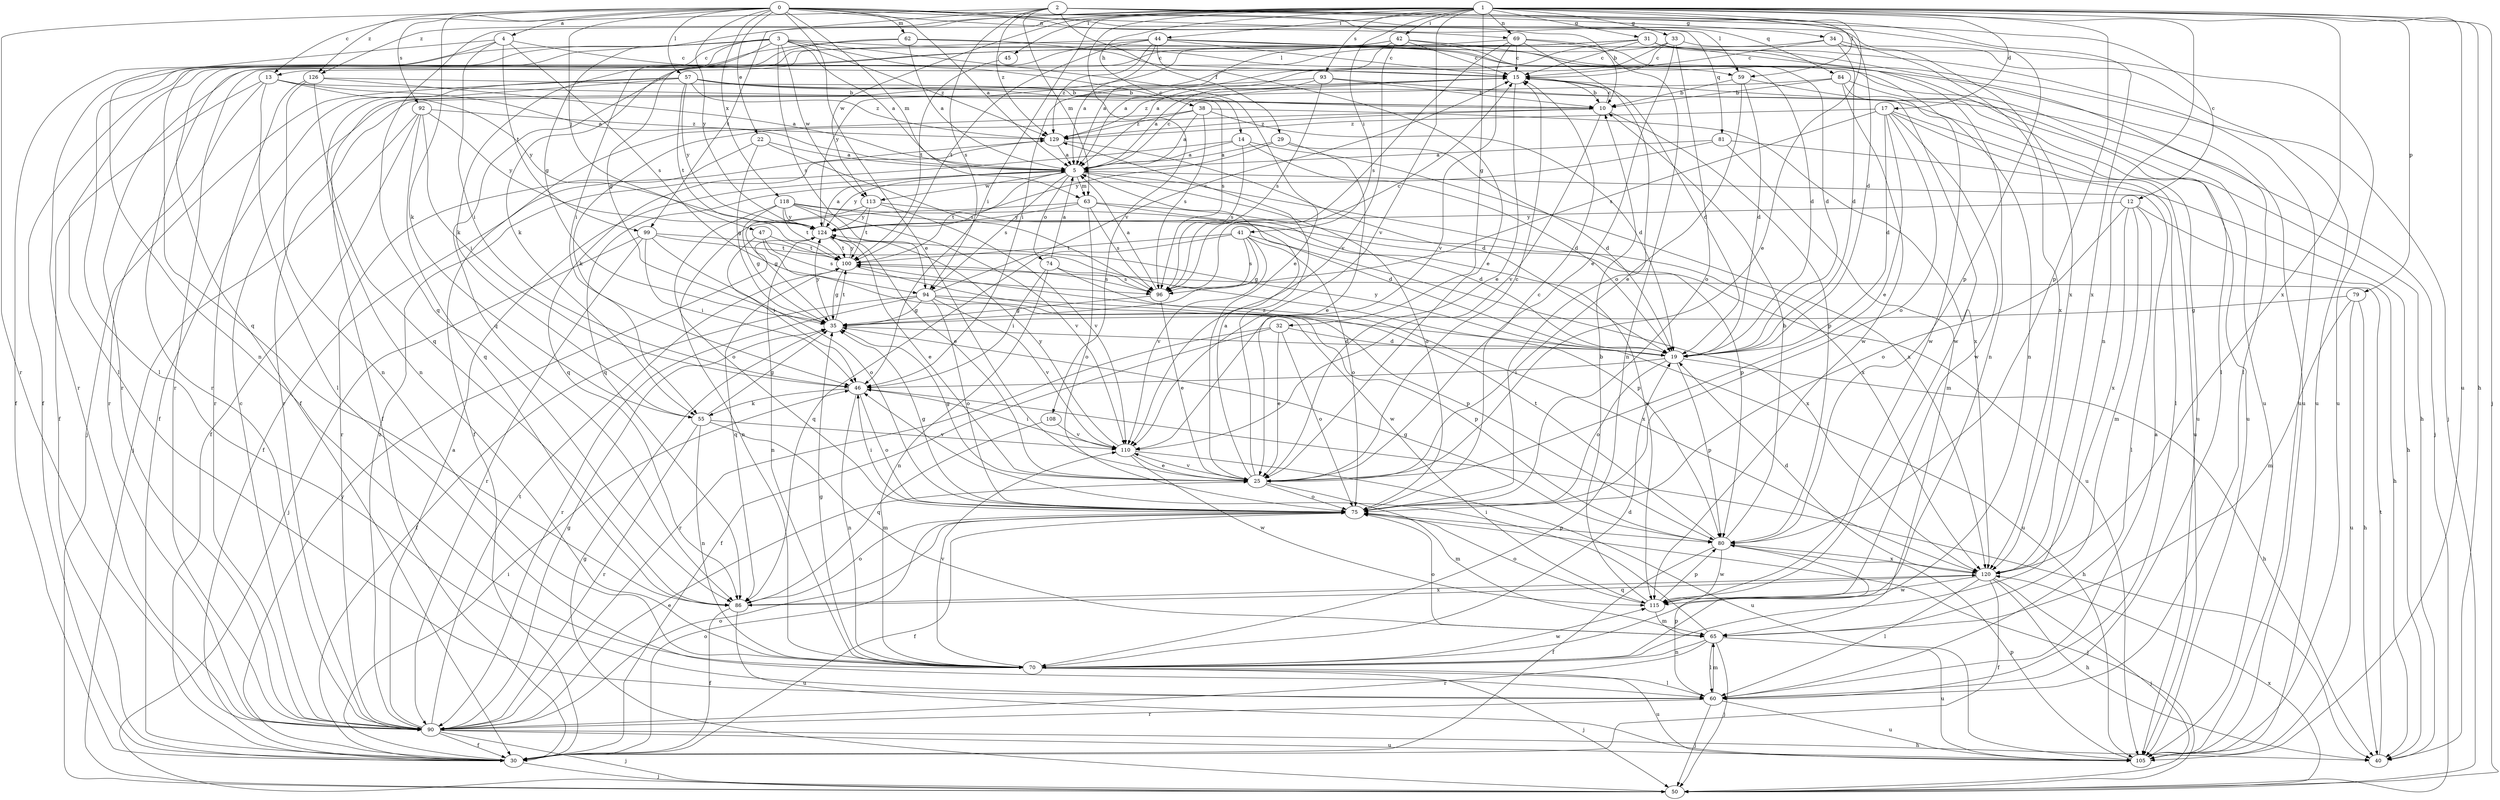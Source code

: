 strict digraph  {
0;
1;
2;
3;
4;
5;
10;
12;
13;
14;
15;
17;
19;
22;
25;
29;
30;
31;
32;
33;
34;
35;
38;
40;
41;
42;
44;
45;
46;
47;
50;
55;
57;
59;
60;
62;
63;
65;
69;
70;
74;
75;
79;
80;
81;
84;
86;
90;
92;
93;
94;
96;
99;
100;
105;
108;
110;
113;
115;
118;
120;
124;
126;
129;
0 -> 4  [label=a];
0 -> 5  [label=a];
0 -> 10  [label=b];
0 -> 22  [label=e];
0 -> 25  [label=e];
0 -> 47  [label=j];
0 -> 55  [label=k];
0 -> 57  [label=l];
0 -> 59  [label=l];
0 -> 62  [label=m];
0 -> 63  [label=m];
0 -> 69  [label=n];
0 -> 81  [label=q];
0 -> 84  [label=q];
0 -> 90  [label=r];
0 -> 92  [label=s];
0 -> 118  [label=x];
0 -> 120  [label=x];
0 -> 124  [label=y];
0 -> 126  [label=z];
1 -> 17  [label=d];
1 -> 25  [label=e];
1 -> 31  [label=g];
1 -> 32  [label=g];
1 -> 33  [label=g];
1 -> 38  [label=h];
1 -> 40  [label=h];
1 -> 41  [label=i];
1 -> 42  [label=i];
1 -> 44  [label=i];
1 -> 45  [label=i];
1 -> 46  [label=i];
1 -> 50  [label=j];
1 -> 59  [label=l];
1 -> 69  [label=n];
1 -> 70  [label=n];
1 -> 79  [label=p];
1 -> 80  [label=p];
1 -> 86  [label=q];
1 -> 93  [label=s];
1 -> 99  [label=t];
1 -> 105  [label=u];
1 -> 108  [label=v];
1 -> 110  [label=v];
1 -> 113  [label=w];
1 -> 120  [label=x];
1 -> 126  [label=z];
2 -> 12  [label=c];
2 -> 13  [label=c];
2 -> 19  [label=d];
2 -> 29  [label=f];
2 -> 34  [label=g];
2 -> 35  [label=g];
2 -> 63  [label=m];
2 -> 80  [label=p];
2 -> 94  [label=s];
2 -> 120  [label=x];
2 -> 129  [label=z];
3 -> 5  [label=a];
3 -> 13  [label=c];
3 -> 14  [label=c];
3 -> 25  [label=e];
3 -> 30  [label=f];
3 -> 46  [label=i];
3 -> 55  [label=k];
3 -> 59  [label=l];
3 -> 60  [label=l];
3 -> 90  [label=r];
3 -> 94  [label=s];
3 -> 113  [label=w];
3 -> 129  [label=z];
4 -> 15  [label=c];
4 -> 46  [label=i];
4 -> 70  [label=n];
4 -> 86  [label=q];
4 -> 94  [label=s];
4 -> 99  [label=t];
5 -> 15  [label=c];
5 -> 63  [label=m];
5 -> 74  [label=o];
5 -> 75  [label=o];
5 -> 94  [label=s];
5 -> 100  [label=t];
5 -> 113  [label=w];
5 -> 120  [label=x];
5 -> 124  [label=y];
10 -> 15  [label=c];
10 -> 55  [label=k];
10 -> 80  [label=p];
10 -> 110  [label=v];
10 -> 129  [label=z];
12 -> 40  [label=h];
12 -> 60  [label=l];
12 -> 65  [label=m];
12 -> 75  [label=o];
12 -> 120  [label=x];
12 -> 124  [label=y];
13 -> 5  [label=a];
13 -> 10  [label=b];
13 -> 30  [label=f];
13 -> 60  [label=l];
13 -> 90  [label=r];
13 -> 124  [label=y];
14 -> 5  [label=a];
14 -> 19  [label=d];
14 -> 86  [label=q];
14 -> 96  [label=s];
14 -> 120  [label=x];
15 -> 10  [label=b];
15 -> 19  [label=d];
15 -> 25  [label=e];
15 -> 50  [label=j];
15 -> 129  [label=z];
17 -> 19  [label=d];
17 -> 25  [label=e];
17 -> 60  [label=l];
17 -> 75  [label=o];
17 -> 96  [label=s];
17 -> 105  [label=u];
17 -> 115  [label=w];
17 -> 129  [label=z];
19 -> 40  [label=h];
19 -> 46  [label=i];
19 -> 75  [label=o];
19 -> 80  [label=p];
19 -> 124  [label=y];
22 -> 5  [label=a];
22 -> 35  [label=g];
22 -> 90  [label=r];
22 -> 96  [label=s];
25 -> 5  [label=a];
25 -> 15  [label=c];
25 -> 35  [label=g];
25 -> 65  [label=m];
25 -> 75  [label=o];
25 -> 110  [label=v];
25 -> 129  [label=z];
29 -> 5  [label=a];
29 -> 19  [label=d];
29 -> 25  [label=e];
29 -> 124  [label=y];
30 -> 46  [label=i];
30 -> 50  [label=j];
30 -> 75  [label=o];
30 -> 124  [label=y];
31 -> 5  [label=a];
31 -> 15  [label=c];
31 -> 60  [label=l];
31 -> 70  [label=n];
31 -> 86  [label=q];
31 -> 105  [label=u];
31 -> 124  [label=y];
32 -> 19  [label=d];
32 -> 25  [label=e];
32 -> 30  [label=f];
32 -> 75  [label=o];
32 -> 90  [label=r];
33 -> 5  [label=a];
33 -> 15  [label=c];
33 -> 25  [label=e];
33 -> 46  [label=i];
33 -> 75  [label=o];
33 -> 105  [label=u];
34 -> 15  [label=c];
34 -> 19  [label=d];
34 -> 90  [label=r];
34 -> 105  [label=u];
34 -> 120  [label=x];
35 -> 19  [label=d];
35 -> 100  [label=t];
35 -> 124  [label=y];
38 -> 5  [label=a];
38 -> 19  [label=d];
38 -> 30  [label=f];
38 -> 96  [label=s];
38 -> 120  [label=x];
38 -> 129  [label=z];
40 -> 100  [label=t];
41 -> 35  [label=g];
41 -> 75  [label=o];
41 -> 86  [label=q];
41 -> 96  [label=s];
41 -> 100  [label=t];
41 -> 110  [label=v];
41 -> 120  [label=x];
42 -> 5  [label=a];
42 -> 15  [label=c];
42 -> 19  [label=d];
42 -> 55  [label=k];
42 -> 60  [label=l];
42 -> 90  [label=r];
42 -> 110  [label=v];
44 -> 5  [label=a];
44 -> 15  [label=c];
44 -> 25  [label=e];
44 -> 30  [label=f];
44 -> 35  [label=g];
44 -> 50  [label=j];
44 -> 70  [label=n];
44 -> 100  [label=t];
44 -> 105  [label=u];
44 -> 129  [label=z];
45 -> 100  [label=t];
46 -> 40  [label=h];
46 -> 55  [label=k];
46 -> 70  [label=n];
46 -> 75  [label=o];
47 -> 46  [label=i];
47 -> 96  [label=s];
47 -> 100  [label=t];
47 -> 115  [label=w];
50 -> 35  [label=g];
50 -> 120  [label=x];
55 -> 35  [label=g];
55 -> 65  [label=m];
55 -> 70  [label=n];
55 -> 90  [label=r];
55 -> 110  [label=v];
57 -> 10  [label=b];
57 -> 30  [label=f];
57 -> 50  [label=j];
57 -> 70  [label=n];
57 -> 96  [label=s];
57 -> 100  [label=t];
57 -> 105  [label=u];
57 -> 124  [label=y];
57 -> 129  [label=z];
59 -> 10  [label=b];
59 -> 19  [label=d];
59 -> 25  [label=e];
59 -> 115  [label=w];
60 -> 5  [label=a];
60 -> 50  [label=j];
60 -> 65  [label=m];
60 -> 80  [label=p];
60 -> 90  [label=r];
60 -> 105  [label=u];
62 -> 5  [label=a];
62 -> 15  [label=c];
62 -> 30  [label=f];
62 -> 60  [label=l];
62 -> 105  [label=u];
63 -> 70  [label=n];
63 -> 75  [label=o];
63 -> 96  [label=s];
63 -> 105  [label=u];
63 -> 115  [label=w];
63 -> 124  [label=y];
65 -> 46  [label=i];
65 -> 50  [label=j];
65 -> 60  [label=l];
65 -> 70  [label=n];
65 -> 75  [label=o];
65 -> 90  [label=r];
65 -> 105  [label=u];
69 -> 15  [label=c];
69 -> 19  [label=d];
69 -> 70  [label=n];
69 -> 75  [label=o];
69 -> 90  [label=r];
69 -> 96  [label=s];
69 -> 110  [label=v];
70 -> 19  [label=d];
70 -> 35  [label=g];
70 -> 50  [label=j];
70 -> 60  [label=l];
70 -> 105  [label=u];
70 -> 110  [label=v];
70 -> 115  [label=w];
74 -> 5  [label=a];
74 -> 46  [label=i];
74 -> 70  [label=n];
74 -> 96  [label=s];
74 -> 120  [label=x];
75 -> 15  [label=c];
75 -> 30  [label=f];
75 -> 35  [label=g];
75 -> 46  [label=i];
75 -> 50  [label=j];
75 -> 80  [label=p];
79 -> 35  [label=g];
79 -> 40  [label=h];
79 -> 65  [label=m];
79 -> 105  [label=u];
80 -> 10  [label=b];
80 -> 30  [label=f];
80 -> 35  [label=g];
80 -> 100  [label=t];
80 -> 115  [label=w];
80 -> 120  [label=x];
81 -> 5  [label=a];
81 -> 40  [label=h];
81 -> 65  [label=m];
81 -> 86  [label=q];
84 -> 10  [label=b];
84 -> 40  [label=h];
84 -> 90  [label=r];
84 -> 105  [label=u];
84 -> 115  [label=w];
86 -> 30  [label=f];
86 -> 75  [label=o];
86 -> 105  [label=u];
86 -> 120  [label=x];
90 -> 5  [label=a];
90 -> 15  [label=c];
90 -> 25  [label=e];
90 -> 30  [label=f];
90 -> 35  [label=g];
90 -> 40  [label=h];
90 -> 50  [label=j];
90 -> 75  [label=o];
90 -> 100  [label=t];
90 -> 105  [label=u];
90 -> 129  [label=z];
92 -> 30  [label=f];
92 -> 46  [label=i];
92 -> 50  [label=j];
92 -> 86  [label=q];
92 -> 124  [label=y];
92 -> 129  [label=z];
93 -> 5  [label=a];
93 -> 10  [label=b];
93 -> 30  [label=f];
93 -> 96  [label=s];
93 -> 115  [label=w];
94 -> 15  [label=c];
94 -> 30  [label=f];
94 -> 35  [label=g];
94 -> 75  [label=o];
94 -> 80  [label=p];
94 -> 90  [label=r];
94 -> 105  [label=u];
94 -> 110  [label=v];
96 -> 5  [label=a];
96 -> 15  [label=c];
96 -> 25  [label=e];
96 -> 35  [label=g];
99 -> 46  [label=i];
99 -> 50  [label=j];
99 -> 75  [label=o];
99 -> 80  [label=p];
99 -> 90  [label=r];
99 -> 100  [label=t];
100 -> 35  [label=g];
100 -> 80  [label=p];
100 -> 86  [label=q];
100 -> 96  [label=s];
100 -> 124  [label=y];
105 -> 80  [label=p];
108 -> 86  [label=q];
108 -> 110  [label=v];
110 -> 25  [label=e];
110 -> 46  [label=i];
110 -> 105  [label=u];
110 -> 115  [label=w];
110 -> 124  [label=y];
113 -> 19  [label=d];
113 -> 35  [label=g];
113 -> 100  [label=t];
113 -> 110  [label=v];
113 -> 124  [label=y];
115 -> 10  [label=b];
115 -> 65  [label=m];
115 -> 75  [label=o];
115 -> 80  [label=p];
118 -> 19  [label=d];
118 -> 25  [label=e];
118 -> 35  [label=g];
118 -> 75  [label=o];
118 -> 80  [label=p];
118 -> 100  [label=t];
118 -> 110  [label=v];
118 -> 124  [label=y];
120 -> 19  [label=d];
120 -> 30  [label=f];
120 -> 40  [label=h];
120 -> 50  [label=j];
120 -> 60  [label=l];
120 -> 86  [label=q];
120 -> 115  [label=w];
124 -> 5  [label=a];
124 -> 25  [label=e];
124 -> 70  [label=n];
124 -> 100  [label=t];
126 -> 5  [label=a];
126 -> 10  [label=b];
126 -> 70  [label=n];
126 -> 86  [label=q];
126 -> 90  [label=r];
129 -> 5  [label=a];
129 -> 19  [label=d];
129 -> 30  [label=f];
}
